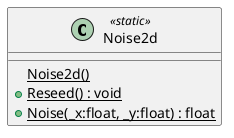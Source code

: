 @startuml
class Noise2d <<static>> {
    {static} Noise2d()
    + {static} Reseed() : void
    + {static} Noise(_x:float, _y:float) : float
}
@enduml

